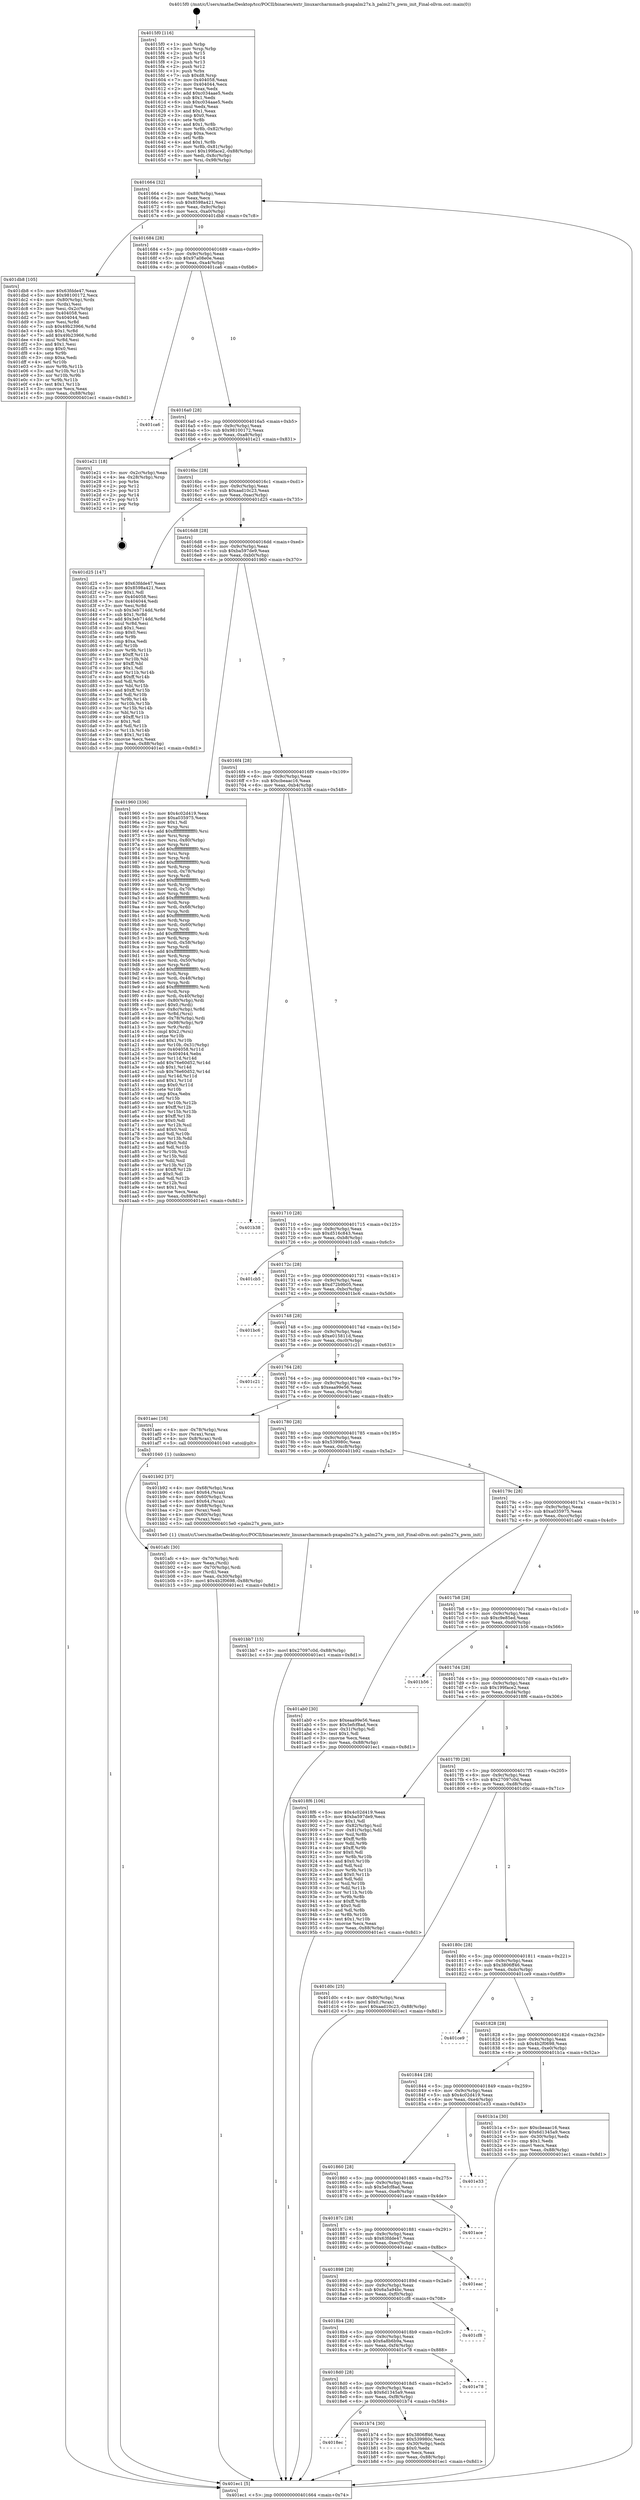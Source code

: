 digraph "0x4015f0" {
  label = "0x4015f0 (/mnt/c/Users/mathe/Desktop/tcc/POCII/binaries/extr_linuxarcharmmach-pxapalm27x.h_palm27x_pwm_init_Final-ollvm.out::main(0))"
  labelloc = "t"
  node[shape=record]

  Entry [label="",width=0.3,height=0.3,shape=circle,fillcolor=black,style=filled]
  "0x401664" [label="{
     0x401664 [32]\l
     | [instrs]\l
     &nbsp;&nbsp;0x401664 \<+6\>: mov -0x88(%rbp),%eax\l
     &nbsp;&nbsp;0x40166a \<+2\>: mov %eax,%ecx\l
     &nbsp;&nbsp;0x40166c \<+6\>: sub $0x8598a421,%ecx\l
     &nbsp;&nbsp;0x401672 \<+6\>: mov %eax,-0x9c(%rbp)\l
     &nbsp;&nbsp;0x401678 \<+6\>: mov %ecx,-0xa0(%rbp)\l
     &nbsp;&nbsp;0x40167e \<+6\>: je 0000000000401db8 \<main+0x7c8\>\l
  }"]
  "0x401db8" [label="{
     0x401db8 [105]\l
     | [instrs]\l
     &nbsp;&nbsp;0x401db8 \<+5\>: mov $0x63fdde47,%eax\l
     &nbsp;&nbsp;0x401dbd \<+5\>: mov $0x98100172,%ecx\l
     &nbsp;&nbsp;0x401dc2 \<+4\>: mov -0x80(%rbp),%rdx\l
     &nbsp;&nbsp;0x401dc6 \<+2\>: mov (%rdx),%esi\l
     &nbsp;&nbsp;0x401dc8 \<+3\>: mov %esi,-0x2c(%rbp)\l
     &nbsp;&nbsp;0x401dcb \<+7\>: mov 0x404058,%esi\l
     &nbsp;&nbsp;0x401dd2 \<+7\>: mov 0x404044,%edi\l
     &nbsp;&nbsp;0x401dd9 \<+3\>: mov %esi,%r8d\l
     &nbsp;&nbsp;0x401ddc \<+7\>: sub $0x49b23966,%r8d\l
     &nbsp;&nbsp;0x401de3 \<+4\>: sub $0x1,%r8d\l
     &nbsp;&nbsp;0x401de7 \<+7\>: add $0x49b23966,%r8d\l
     &nbsp;&nbsp;0x401dee \<+4\>: imul %r8d,%esi\l
     &nbsp;&nbsp;0x401df2 \<+3\>: and $0x1,%esi\l
     &nbsp;&nbsp;0x401df5 \<+3\>: cmp $0x0,%esi\l
     &nbsp;&nbsp;0x401df8 \<+4\>: sete %r9b\l
     &nbsp;&nbsp;0x401dfc \<+3\>: cmp $0xa,%edi\l
     &nbsp;&nbsp;0x401dff \<+4\>: setl %r10b\l
     &nbsp;&nbsp;0x401e03 \<+3\>: mov %r9b,%r11b\l
     &nbsp;&nbsp;0x401e06 \<+3\>: and %r10b,%r11b\l
     &nbsp;&nbsp;0x401e09 \<+3\>: xor %r10b,%r9b\l
     &nbsp;&nbsp;0x401e0c \<+3\>: or %r9b,%r11b\l
     &nbsp;&nbsp;0x401e0f \<+4\>: test $0x1,%r11b\l
     &nbsp;&nbsp;0x401e13 \<+3\>: cmovne %ecx,%eax\l
     &nbsp;&nbsp;0x401e16 \<+6\>: mov %eax,-0x88(%rbp)\l
     &nbsp;&nbsp;0x401e1c \<+5\>: jmp 0000000000401ec1 \<main+0x8d1\>\l
  }"]
  "0x401684" [label="{
     0x401684 [28]\l
     | [instrs]\l
     &nbsp;&nbsp;0x401684 \<+5\>: jmp 0000000000401689 \<main+0x99\>\l
     &nbsp;&nbsp;0x401689 \<+6\>: mov -0x9c(%rbp),%eax\l
     &nbsp;&nbsp;0x40168f \<+5\>: sub $0x97a08e0e,%eax\l
     &nbsp;&nbsp;0x401694 \<+6\>: mov %eax,-0xa4(%rbp)\l
     &nbsp;&nbsp;0x40169a \<+6\>: je 0000000000401ca6 \<main+0x6b6\>\l
  }"]
  Exit [label="",width=0.3,height=0.3,shape=circle,fillcolor=black,style=filled,peripheries=2]
  "0x401ca6" [label="{
     0x401ca6\l
  }", style=dashed]
  "0x4016a0" [label="{
     0x4016a0 [28]\l
     | [instrs]\l
     &nbsp;&nbsp;0x4016a0 \<+5\>: jmp 00000000004016a5 \<main+0xb5\>\l
     &nbsp;&nbsp;0x4016a5 \<+6\>: mov -0x9c(%rbp),%eax\l
     &nbsp;&nbsp;0x4016ab \<+5\>: sub $0x98100172,%eax\l
     &nbsp;&nbsp;0x4016b0 \<+6\>: mov %eax,-0xa8(%rbp)\l
     &nbsp;&nbsp;0x4016b6 \<+6\>: je 0000000000401e21 \<main+0x831\>\l
  }"]
  "0x401bb7" [label="{
     0x401bb7 [15]\l
     | [instrs]\l
     &nbsp;&nbsp;0x401bb7 \<+10\>: movl $0x27097c0d,-0x88(%rbp)\l
     &nbsp;&nbsp;0x401bc1 \<+5\>: jmp 0000000000401ec1 \<main+0x8d1\>\l
  }"]
  "0x401e21" [label="{
     0x401e21 [18]\l
     | [instrs]\l
     &nbsp;&nbsp;0x401e21 \<+3\>: mov -0x2c(%rbp),%eax\l
     &nbsp;&nbsp;0x401e24 \<+4\>: lea -0x28(%rbp),%rsp\l
     &nbsp;&nbsp;0x401e28 \<+1\>: pop %rbx\l
     &nbsp;&nbsp;0x401e29 \<+2\>: pop %r12\l
     &nbsp;&nbsp;0x401e2b \<+2\>: pop %r13\l
     &nbsp;&nbsp;0x401e2d \<+2\>: pop %r14\l
     &nbsp;&nbsp;0x401e2f \<+2\>: pop %r15\l
     &nbsp;&nbsp;0x401e31 \<+1\>: pop %rbp\l
     &nbsp;&nbsp;0x401e32 \<+1\>: ret\l
  }"]
  "0x4016bc" [label="{
     0x4016bc [28]\l
     | [instrs]\l
     &nbsp;&nbsp;0x4016bc \<+5\>: jmp 00000000004016c1 \<main+0xd1\>\l
     &nbsp;&nbsp;0x4016c1 \<+6\>: mov -0x9c(%rbp),%eax\l
     &nbsp;&nbsp;0x4016c7 \<+5\>: sub $0xaad10c23,%eax\l
     &nbsp;&nbsp;0x4016cc \<+6\>: mov %eax,-0xac(%rbp)\l
     &nbsp;&nbsp;0x4016d2 \<+6\>: je 0000000000401d25 \<main+0x735\>\l
  }"]
  "0x4018ec" [label="{
     0x4018ec\l
  }", style=dashed]
  "0x401d25" [label="{
     0x401d25 [147]\l
     | [instrs]\l
     &nbsp;&nbsp;0x401d25 \<+5\>: mov $0x63fdde47,%eax\l
     &nbsp;&nbsp;0x401d2a \<+5\>: mov $0x8598a421,%ecx\l
     &nbsp;&nbsp;0x401d2f \<+2\>: mov $0x1,%dl\l
     &nbsp;&nbsp;0x401d31 \<+7\>: mov 0x404058,%esi\l
     &nbsp;&nbsp;0x401d38 \<+7\>: mov 0x404044,%edi\l
     &nbsp;&nbsp;0x401d3f \<+3\>: mov %esi,%r8d\l
     &nbsp;&nbsp;0x401d42 \<+7\>: sub $0x3eb714dd,%r8d\l
     &nbsp;&nbsp;0x401d49 \<+4\>: sub $0x1,%r8d\l
     &nbsp;&nbsp;0x401d4d \<+7\>: add $0x3eb714dd,%r8d\l
     &nbsp;&nbsp;0x401d54 \<+4\>: imul %r8d,%esi\l
     &nbsp;&nbsp;0x401d58 \<+3\>: and $0x1,%esi\l
     &nbsp;&nbsp;0x401d5b \<+3\>: cmp $0x0,%esi\l
     &nbsp;&nbsp;0x401d5e \<+4\>: sete %r9b\l
     &nbsp;&nbsp;0x401d62 \<+3\>: cmp $0xa,%edi\l
     &nbsp;&nbsp;0x401d65 \<+4\>: setl %r10b\l
     &nbsp;&nbsp;0x401d69 \<+3\>: mov %r9b,%r11b\l
     &nbsp;&nbsp;0x401d6c \<+4\>: xor $0xff,%r11b\l
     &nbsp;&nbsp;0x401d70 \<+3\>: mov %r10b,%bl\l
     &nbsp;&nbsp;0x401d73 \<+3\>: xor $0xff,%bl\l
     &nbsp;&nbsp;0x401d76 \<+3\>: xor $0x1,%dl\l
     &nbsp;&nbsp;0x401d79 \<+3\>: mov %r11b,%r14b\l
     &nbsp;&nbsp;0x401d7c \<+4\>: and $0xff,%r14b\l
     &nbsp;&nbsp;0x401d80 \<+3\>: and %dl,%r9b\l
     &nbsp;&nbsp;0x401d83 \<+3\>: mov %bl,%r15b\l
     &nbsp;&nbsp;0x401d86 \<+4\>: and $0xff,%r15b\l
     &nbsp;&nbsp;0x401d8a \<+3\>: and %dl,%r10b\l
     &nbsp;&nbsp;0x401d8d \<+3\>: or %r9b,%r14b\l
     &nbsp;&nbsp;0x401d90 \<+3\>: or %r10b,%r15b\l
     &nbsp;&nbsp;0x401d93 \<+3\>: xor %r15b,%r14b\l
     &nbsp;&nbsp;0x401d96 \<+3\>: or %bl,%r11b\l
     &nbsp;&nbsp;0x401d99 \<+4\>: xor $0xff,%r11b\l
     &nbsp;&nbsp;0x401d9d \<+3\>: or $0x1,%dl\l
     &nbsp;&nbsp;0x401da0 \<+3\>: and %dl,%r11b\l
     &nbsp;&nbsp;0x401da3 \<+3\>: or %r11b,%r14b\l
     &nbsp;&nbsp;0x401da6 \<+4\>: test $0x1,%r14b\l
     &nbsp;&nbsp;0x401daa \<+3\>: cmovne %ecx,%eax\l
     &nbsp;&nbsp;0x401dad \<+6\>: mov %eax,-0x88(%rbp)\l
     &nbsp;&nbsp;0x401db3 \<+5\>: jmp 0000000000401ec1 \<main+0x8d1\>\l
  }"]
  "0x4016d8" [label="{
     0x4016d8 [28]\l
     | [instrs]\l
     &nbsp;&nbsp;0x4016d8 \<+5\>: jmp 00000000004016dd \<main+0xed\>\l
     &nbsp;&nbsp;0x4016dd \<+6\>: mov -0x9c(%rbp),%eax\l
     &nbsp;&nbsp;0x4016e3 \<+5\>: sub $0xba597de9,%eax\l
     &nbsp;&nbsp;0x4016e8 \<+6\>: mov %eax,-0xb0(%rbp)\l
     &nbsp;&nbsp;0x4016ee \<+6\>: je 0000000000401960 \<main+0x370\>\l
  }"]
  "0x401b74" [label="{
     0x401b74 [30]\l
     | [instrs]\l
     &nbsp;&nbsp;0x401b74 \<+5\>: mov $0x3806ff46,%eax\l
     &nbsp;&nbsp;0x401b79 \<+5\>: mov $0x539980c,%ecx\l
     &nbsp;&nbsp;0x401b7e \<+3\>: mov -0x30(%rbp),%edx\l
     &nbsp;&nbsp;0x401b81 \<+3\>: cmp $0x0,%edx\l
     &nbsp;&nbsp;0x401b84 \<+3\>: cmove %ecx,%eax\l
     &nbsp;&nbsp;0x401b87 \<+6\>: mov %eax,-0x88(%rbp)\l
     &nbsp;&nbsp;0x401b8d \<+5\>: jmp 0000000000401ec1 \<main+0x8d1\>\l
  }"]
  "0x401960" [label="{
     0x401960 [336]\l
     | [instrs]\l
     &nbsp;&nbsp;0x401960 \<+5\>: mov $0x4c02d419,%eax\l
     &nbsp;&nbsp;0x401965 \<+5\>: mov $0xa035975,%ecx\l
     &nbsp;&nbsp;0x40196a \<+2\>: mov $0x1,%dl\l
     &nbsp;&nbsp;0x40196c \<+3\>: mov %rsp,%rsi\l
     &nbsp;&nbsp;0x40196f \<+4\>: add $0xfffffffffffffff0,%rsi\l
     &nbsp;&nbsp;0x401973 \<+3\>: mov %rsi,%rsp\l
     &nbsp;&nbsp;0x401976 \<+4\>: mov %rsi,-0x80(%rbp)\l
     &nbsp;&nbsp;0x40197a \<+3\>: mov %rsp,%rsi\l
     &nbsp;&nbsp;0x40197d \<+4\>: add $0xfffffffffffffff0,%rsi\l
     &nbsp;&nbsp;0x401981 \<+3\>: mov %rsi,%rsp\l
     &nbsp;&nbsp;0x401984 \<+3\>: mov %rsp,%rdi\l
     &nbsp;&nbsp;0x401987 \<+4\>: add $0xfffffffffffffff0,%rdi\l
     &nbsp;&nbsp;0x40198b \<+3\>: mov %rdi,%rsp\l
     &nbsp;&nbsp;0x40198e \<+4\>: mov %rdi,-0x78(%rbp)\l
     &nbsp;&nbsp;0x401992 \<+3\>: mov %rsp,%rdi\l
     &nbsp;&nbsp;0x401995 \<+4\>: add $0xfffffffffffffff0,%rdi\l
     &nbsp;&nbsp;0x401999 \<+3\>: mov %rdi,%rsp\l
     &nbsp;&nbsp;0x40199c \<+4\>: mov %rdi,-0x70(%rbp)\l
     &nbsp;&nbsp;0x4019a0 \<+3\>: mov %rsp,%rdi\l
     &nbsp;&nbsp;0x4019a3 \<+4\>: add $0xfffffffffffffff0,%rdi\l
     &nbsp;&nbsp;0x4019a7 \<+3\>: mov %rdi,%rsp\l
     &nbsp;&nbsp;0x4019aa \<+4\>: mov %rdi,-0x68(%rbp)\l
     &nbsp;&nbsp;0x4019ae \<+3\>: mov %rsp,%rdi\l
     &nbsp;&nbsp;0x4019b1 \<+4\>: add $0xfffffffffffffff0,%rdi\l
     &nbsp;&nbsp;0x4019b5 \<+3\>: mov %rdi,%rsp\l
     &nbsp;&nbsp;0x4019b8 \<+4\>: mov %rdi,-0x60(%rbp)\l
     &nbsp;&nbsp;0x4019bc \<+3\>: mov %rsp,%rdi\l
     &nbsp;&nbsp;0x4019bf \<+4\>: add $0xfffffffffffffff0,%rdi\l
     &nbsp;&nbsp;0x4019c3 \<+3\>: mov %rdi,%rsp\l
     &nbsp;&nbsp;0x4019c6 \<+4\>: mov %rdi,-0x58(%rbp)\l
     &nbsp;&nbsp;0x4019ca \<+3\>: mov %rsp,%rdi\l
     &nbsp;&nbsp;0x4019cd \<+4\>: add $0xfffffffffffffff0,%rdi\l
     &nbsp;&nbsp;0x4019d1 \<+3\>: mov %rdi,%rsp\l
     &nbsp;&nbsp;0x4019d4 \<+4\>: mov %rdi,-0x50(%rbp)\l
     &nbsp;&nbsp;0x4019d8 \<+3\>: mov %rsp,%rdi\l
     &nbsp;&nbsp;0x4019db \<+4\>: add $0xfffffffffffffff0,%rdi\l
     &nbsp;&nbsp;0x4019df \<+3\>: mov %rdi,%rsp\l
     &nbsp;&nbsp;0x4019e2 \<+4\>: mov %rdi,-0x48(%rbp)\l
     &nbsp;&nbsp;0x4019e6 \<+3\>: mov %rsp,%rdi\l
     &nbsp;&nbsp;0x4019e9 \<+4\>: add $0xfffffffffffffff0,%rdi\l
     &nbsp;&nbsp;0x4019ed \<+3\>: mov %rdi,%rsp\l
     &nbsp;&nbsp;0x4019f0 \<+4\>: mov %rdi,-0x40(%rbp)\l
     &nbsp;&nbsp;0x4019f4 \<+4\>: mov -0x80(%rbp),%rdi\l
     &nbsp;&nbsp;0x4019f8 \<+6\>: movl $0x0,(%rdi)\l
     &nbsp;&nbsp;0x4019fe \<+7\>: mov -0x8c(%rbp),%r8d\l
     &nbsp;&nbsp;0x401a05 \<+3\>: mov %r8d,(%rsi)\l
     &nbsp;&nbsp;0x401a08 \<+4\>: mov -0x78(%rbp),%rdi\l
     &nbsp;&nbsp;0x401a0c \<+7\>: mov -0x98(%rbp),%r9\l
     &nbsp;&nbsp;0x401a13 \<+3\>: mov %r9,(%rdi)\l
     &nbsp;&nbsp;0x401a16 \<+3\>: cmpl $0x2,(%rsi)\l
     &nbsp;&nbsp;0x401a19 \<+4\>: setne %r10b\l
     &nbsp;&nbsp;0x401a1d \<+4\>: and $0x1,%r10b\l
     &nbsp;&nbsp;0x401a21 \<+4\>: mov %r10b,-0x31(%rbp)\l
     &nbsp;&nbsp;0x401a25 \<+8\>: mov 0x404058,%r11d\l
     &nbsp;&nbsp;0x401a2d \<+7\>: mov 0x404044,%ebx\l
     &nbsp;&nbsp;0x401a34 \<+3\>: mov %r11d,%r14d\l
     &nbsp;&nbsp;0x401a37 \<+7\>: add $0x76e60d52,%r14d\l
     &nbsp;&nbsp;0x401a3e \<+4\>: sub $0x1,%r14d\l
     &nbsp;&nbsp;0x401a42 \<+7\>: sub $0x76e60d52,%r14d\l
     &nbsp;&nbsp;0x401a49 \<+4\>: imul %r14d,%r11d\l
     &nbsp;&nbsp;0x401a4d \<+4\>: and $0x1,%r11d\l
     &nbsp;&nbsp;0x401a51 \<+4\>: cmp $0x0,%r11d\l
     &nbsp;&nbsp;0x401a55 \<+4\>: sete %r10b\l
     &nbsp;&nbsp;0x401a59 \<+3\>: cmp $0xa,%ebx\l
     &nbsp;&nbsp;0x401a5c \<+4\>: setl %r15b\l
     &nbsp;&nbsp;0x401a60 \<+3\>: mov %r10b,%r12b\l
     &nbsp;&nbsp;0x401a63 \<+4\>: xor $0xff,%r12b\l
     &nbsp;&nbsp;0x401a67 \<+3\>: mov %r15b,%r13b\l
     &nbsp;&nbsp;0x401a6a \<+4\>: xor $0xff,%r13b\l
     &nbsp;&nbsp;0x401a6e \<+3\>: xor $0x0,%dl\l
     &nbsp;&nbsp;0x401a71 \<+3\>: mov %r12b,%sil\l
     &nbsp;&nbsp;0x401a74 \<+4\>: and $0x0,%sil\l
     &nbsp;&nbsp;0x401a78 \<+3\>: and %dl,%r10b\l
     &nbsp;&nbsp;0x401a7b \<+3\>: mov %r13b,%dil\l
     &nbsp;&nbsp;0x401a7e \<+4\>: and $0x0,%dil\l
     &nbsp;&nbsp;0x401a82 \<+3\>: and %dl,%r15b\l
     &nbsp;&nbsp;0x401a85 \<+3\>: or %r10b,%sil\l
     &nbsp;&nbsp;0x401a88 \<+3\>: or %r15b,%dil\l
     &nbsp;&nbsp;0x401a8b \<+3\>: xor %dil,%sil\l
     &nbsp;&nbsp;0x401a8e \<+3\>: or %r13b,%r12b\l
     &nbsp;&nbsp;0x401a91 \<+4\>: xor $0xff,%r12b\l
     &nbsp;&nbsp;0x401a95 \<+3\>: or $0x0,%dl\l
     &nbsp;&nbsp;0x401a98 \<+3\>: and %dl,%r12b\l
     &nbsp;&nbsp;0x401a9b \<+3\>: or %r12b,%sil\l
     &nbsp;&nbsp;0x401a9e \<+4\>: test $0x1,%sil\l
     &nbsp;&nbsp;0x401aa2 \<+3\>: cmovne %ecx,%eax\l
     &nbsp;&nbsp;0x401aa5 \<+6\>: mov %eax,-0x88(%rbp)\l
     &nbsp;&nbsp;0x401aab \<+5\>: jmp 0000000000401ec1 \<main+0x8d1\>\l
  }"]
  "0x4016f4" [label="{
     0x4016f4 [28]\l
     | [instrs]\l
     &nbsp;&nbsp;0x4016f4 \<+5\>: jmp 00000000004016f9 \<main+0x109\>\l
     &nbsp;&nbsp;0x4016f9 \<+6\>: mov -0x9c(%rbp),%eax\l
     &nbsp;&nbsp;0x4016ff \<+5\>: sub $0xcbeaac16,%eax\l
     &nbsp;&nbsp;0x401704 \<+6\>: mov %eax,-0xb4(%rbp)\l
     &nbsp;&nbsp;0x40170a \<+6\>: je 0000000000401b38 \<main+0x548\>\l
  }"]
  "0x4018d0" [label="{
     0x4018d0 [28]\l
     | [instrs]\l
     &nbsp;&nbsp;0x4018d0 \<+5\>: jmp 00000000004018d5 \<main+0x2e5\>\l
     &nbsp;&nbsp;0x4018d5 \<+6\>: mov -0x9c(%rbp),%eax\l
     &nbsp;&nbsp;0x4018db \<+5\>: sub $0x6d1345a9,%eax\l
     &nbsp;&nbsp;0x4018e0 \<+6\>: mov %eax,-0xf8(%rbp)\l
     &nbsp;&nbsp;0x4018e6 \<+6\>: je 0000000000401b74 \<main+0x584\>\l
  }"]
  "0x401b38" [label="{
     0x401b38\l
  }", style=dashed]
  "0x401710" [label="{
     0x401710 [28]\l
     | [instrs]\l
     &nbsp;&nbsp;0x401710 \<+5\>: jmp 0000000000401715 \<main+0x125\>\l
     &nbsp;&nbsp;0x401715 \<+6\>: mov -0x9c(%rbp),%eax\l
     &nbsp;&nbsp;0x40171b \<+5\>: sub $0xd516c843,%eax\l
     &nbsp;&nbsp;0x401720 \<+6\>: mov %eax,-0xb8(%rbp)\l
     &nbsp;&nbsp;0x401726 \<+6\>: je 0000000000401cb5 \<main+0x6c5\>\l
  }"]
  "0x401e78" [label="{
     0x401e78\l
  }", style=dashed]
  "0x401cb5" [label="{
     0x401cb5\l
  }", style=dashed]
  "0x40172c" [label="{
     0x40172c [28]\l
     | [instrs]\l
     &nbsp;&nbsp;0x40172c \<+5\>: jmp 0000000000401731 \<main+0x141\>\l
     &nbsp;&nbsp;0x401731 \<+6\>: mov -0x9c(%rbp),%eax\l
     &nbsp;&nbsp;0x401737 \<+5\>: sub $0xd72b9b05,%eax\l
     &nbsp;&nbsp;0x40173c \<+6\>: mov %eax,-0xbc(%rbp)\l
     &nbsp;&nbsp;0x401742 \<+6\>: je 0000000000401bc6 \<main+0x5d6\>\l
  }"]
  "0x4018b4" [label="{
     0x4018b4 [28]\l
     | [instrs]\l
     &nbsp;&nbsp;0x4018b4 \<+5\>: jmp 00000000004018b9 \<main+0x2c9\>\l
     &nbsp;&nbsp;0x4018b9 \<+6\>: mov -0x9c(%rbp),%eax\l
     &nbsp;&nbsp;0x4018bf \<+5\>: sub $0x6a8b6b9a,%eax\l
     &nbsp;&nbsp;0x4018c4 \<+6\>: mov %eax,-0xf4(%rbp)\l
     &nbsp;&nbsp;0x4018ca \<+6\>: je 0000000000401e78 \<main+0x888\>\l
  }"]
  "0x401bc6" [label="{
     0x401bc6\l
  }", style=dashed]
  "0x401748" [label="{
     0x401748 [28]\l
     | [instrs]\l
     &nbsp;&nbsp;0x401748 \<+5\>: jmp 000000000040174d \<main+0x15d\>\l
     &nbsp;&nbsp;0x40174d \<+6\>: mov -0x9c(%rbp),%eax\l
     &nbsp;&nbsp;0x401753 \<+5\>: sub $0xe015811d,%eax\l
     &nbsp;&nbsp;0x401758 \<+6\>: mov %eax,-0xc0(%rbp)\l
     &nbsp;&nbsp;0x40175e \<+6\>: je 0000000000401c21 \<main+0x631\>\l
  }"]
  "0x401cf8" [label="{
     0x401cf8\l
  }", style=dashed]
  "0x401c21" [label="{
     0x401c21\l
  }", style=dashed]
  "0x401764" [label="{
     0x401764 [28]\l
     | [instrs]\l
     &nbsp;&nbsp;0x401764 \<+5\>: jmp 0000000000401769 \<main+0x179\>\l
     &nbsp;&nbsp;0x401769 \<+6\>: mov -0x9c(%rbp),%eax\l
     &nbsp;&nbsp;0x40176f \<+5\>: sub $0xeaa99e56,%eax\l
     &nbsp;&nbsp;0x401774 \<+6\>: mov %eax,-0xc4(%rbp)\l
     &nbsp;&nbsp;0x40177a \<+6\>: je 0000000000401aec \<main+0x4fc\>\l
  }"]
  "0x401898" [label="{
     0x401898 [28]\l
     | [instrs]\l
     &nbsp;&nbsp;0x401898 \<+5\>: jmp 000000000040189d \<main+0x2ad\>\l
     &nbsp;&nbsp;0x40189d \<+6\>: mov -0x9c(%rbp),%eax\l
     &nbsp;&nbsp;0x4018a3 \<+5\>: sub $0x6a5a94bc,%eax\l
     &nbsp;&nbsp;0x4018a8 \<+6\>: mov %eax,-0xf0(%rbp)\l
     &nbsp;&nbsp;0x4018ae \<+6\>: je 0000000000401cf8 \<main+0x708\>\l
  }"]
  "0x401aec" [label="{
     0x401aec [16]\l
     | [instrs]\l
     &nbsp;&nbsp;0x401aec \<+4\>: mov -0x78(%rbp),%rax\l
     &nbsp;&nbsp;0x401af0 \<+3\>: mov (%rax),%rax\l
     &nbsp;&nbsp;0x401af3 \<+4\>: mov 0x8(%rax),%rdi\l
     &nbsp;&nbsp;0x401af7 \<+5\>: call 0000000000401040 \<atoi@plt\>\l
     | [calls]\l
     &nbsp;&nbsp;0x401040 \{1\} (unknown)\l
  }"]
  "0x401780" [label="{
     0x401780 [28]\l
     | [instrs]\l
     &nbsp;&nbsp;0x401780 \<+5\>: jmp 0000000000401785 \<main+0x195\>\l
     &nbsp;&nbsp;0x401785 \<+6\>: mov -0x9c(%rbp),%eax\l
     &nbsp;&nbsp;0x40178b \<+5\>: sub $0x539980c,%eax\l
     &nbsp;&nbsp;0x401790 \<+6\>: mov %eax,-0xc8(%rbp)\l
     &nbsp;&nbsp;0x401796 \<+6\>: je 0000000000401b92 \<main+0x5a2\>\l
  }"]
  "0x401eac" [label="{
     0x401eac\l
  }", style=dashed]
  "0x401b92" [label="{
     0x401b92 [37]\l
     | [instrs]\l
     &nbsp;&nbsp;0x401b92 \<+4\>: mov -0x68(%rbp),%rax\l
     &nbsp;&nbsp;0x401b96 \<+6\>: movl $0x64,(%rax)\l
     &nbsp;&nbsp;0x401b9c \<+4\>: mov -0x60(%rbp),%rax\l
     &nbsp;&nbsp;0x401ba0 \<+6\>: movl $0x64,(%rax)\l
     &nbsp;&nbsp;0x401ba6 \<+4\>: mov -0x68(%rbp),%rax\l
     &nbsp;&nbsp;0x401baa \<+2\>: mov (%rax),%edi\l
     &nbsp;&nbsp;0x401bac \<+4\>: mov -0x60(%rbp),%rax\l
     &nbsp;&nbsp;0x401bb0 \<+2\>: mov (%rax),%esi\l
     &nbsp;&nbsp;0x401bb2 \<+5\>: call 00000000004015e0 \<palm27x_pwm_init\>\l
     | [calls]\l
     &nbsp;&nbsp;0x4015e0 \{1\} (/mnt/c/Users/mathe/Desktop/tcc/POCII/binaries/extr_linuxarcharmmach-pxapalm27x.h_palm27x_pwm_init_Final-ollvm.out::palm27x_pwm_init)\l
  }"]
  "0x40179c" [label="{
     0x40179c [28]\l
     | [instrs]\l
     &nbsp;&nbsp;0x40179c \<+5\>: jmp 00000000004017a1 \<main+0x1b1\>\l
     &nbsp;&nbsp;0x4017a1 \<+6\>: mov -0x9c(%rbp),%eax\l
     &nbsp;&nbsp;0x4017a7 \<+5\>: sub $0xa035975,%eax\l
     &nbsp;&nbsp;0x4017ac \<+6\>: mov %eax,-0xcc(%rbp)\l
     &nbsp;&nbsp;0x4017b2 \<+6\>: je 0000000000401ab0 \<main+0x4c0\>\l
  }"]
  "0x40187c" [label="{
     0x40187c [28]\l
     | [instrs]\l
     &nbsp;&nbsp;0x40187c \<+5\>: jmp 0000000000401881 \<main+0x291\>\l
     &nbsp;&nbsp;0x401881 \<+6\>: mov -0x9c(%rbp),%eax\l
     &nbsp;&nbsp;0x401887 \<+5\>: sub $0x63fdde47,%eax\l
     &nbsp;&nbsp;0x40188c \<+6\>: mov %eax,-0xec(%rbp)\l
     &nbsp;&nbsp;0x401892 \<+6\>: je 0000000000401eac \<main+0x8bc\>\l
  }"]
  "0x401ab0" [label="{
     0x401ab0 [30]\l
     | [instrs]\l
     &nbsp;&nbsp;0x401ab0 \<+5\>: mov $0xeaa99e56,%eax\l
     &nbsp;&nbsp;0x401ab5 \<+5\>: mov $0x5efcf8ad,%ecx\l
     &nbsp;&nbsp;0x401aba \<+3\>: mov -0x31(%rbp),%dl\l
     &nbsp;&nbsp;0x401abd \<+3\>: test $0x1,%dl\l
     &nbsp;&nbsp;0x401ac0 \<+3\>: cmovne %ecx,%eax\l
     &nbsp;&nbsp;0x401ac3 \<+6\>: mov %eax,-0x88(%rbp)\l
     &nbsp;&nbsp;0x401ac9 \<+5\>: jmp 0000000000401ec1 \<main+0x8d1\>\l
  }"]
  "0x4017b8" [label="{
     0x4017b8 [28]\l
     | [instrs]\l
     &nbsp;&nbsp;0x4017b8 \<+5\>: jmp 00000000004017bd \<main+0x1cd\>\l
     &nbsp;&nbsp;0x4017bd \<+6\>: mov -0x9c(%rbp),%eax\l
     &nbsp;&nbsp;0x4017c3 \<+5\>: sub $0xc9e85ed,%eax\l
     &nbsp;&nbsp;0x4017c8 \<+6\>: mov %eax,-0xd0(%rbp)\l
     &nbsp;&nbsp;0x4017ce \<+6\>: je 0000000000401b56 \<main+0x566\>\l
  }"]
  "0x401ace" [label="{
     0x401ace\l
  }", style=dashed]
  "0x401b56" [label="{
     0x401b56\l
  }", style=dashed]
  "0x4017d4" [label="{
     0x4017d4 [28]\l
     | [instrs]\l
     &nbsp;&nbsp;0x4017d4 \<+5\>: jmp 00000000004017d9 \<main+0x1e9\>\l
     &nbsp;&nbsp;0x4017d9 \<+6\>: mov -0x9c(%rbp),%eax\l
     &nbsp;&nbsp;0x4017df \<+5\>: sub $0x199face2,%eax\l
     &nbsp;&nbsp;0x4017e4 \<+6\>: mov %eax,-0xd4(%rbp)\l
     &nbsp;&nbsp;0x4017ea \<+6\>: je 00000000004018f6 \<main+0x306\>\l
  }"]
  "0x401860" [label="{
     0x401860 [28]\l
     | [instrs]\l
     &nbsp;&nbsp;0x401860 \<+5\>: jmp 0000000000401865 \<main+0x275\>\l
     &nbsp;&nbsp;0x401865 \<+6\>: mov -0x9c(%rbp),%eax\l
     &nbsp;&nbsp;0x40186b \<+5\>: sub $0x5efcf8ad,%eax\l
     &nbsp;&nbsp;0x401870 \<+6\>: mov %eax,-0xe8(%rbp)\l
     &nbsp;&nbsp;0x401876 \<+6\>: je 0000000000401ace \<main+0x4de\>\l
  }"]
  "0x4018f6" [label="{
     0x4018f6 [106]\l
     | [instrs]\l
     &nbsp;&nbsp;0x4018f6 \<+5\>: mov $0x4c02d419,%eax\l
     &nbsp;&nbsp;0x4018fb \<+5\>: mov $0xba597de9,%ecx\l
     &nbsp;&nbsp;0x401900 \<+2\>: mov $0x1,%dl\l
     &nbsp;&nbsp;0x401902 \<+7\>: mov -0x82(%rbp),%sil\l
     &nbsp;&nbsp;0x401909 \<+7\>: mov -0x81(%rbp),%dil\l
     &nbsp;&nbsp;0x401910 \<+3\>: mov %sil,%r8b\l
     &nbsp;&nbsp;0x401913 \<+4\>: xor $0xff,%r8b\l
     &nbsp;&nbsp;0x401917 \<+3\>: mov %dil,%r9b\l
     &nbsp;&nbsp;0x40191a \<+4\>: xor $0xff,%r9b\l
     &nbsp;&nbsp;0x40191e \<+3\>: xor $0x0,%dl\l
     &nbsp;&nbsp;0x401921 \<+3\>: mov %r8b,%r10b\l
     &nbsp;&nbsp;0x401924 \<+4\>: and $0x0,%r10b\l
     &nbsp;&nbsp;0x401928 \<+3\>: and %dl,%sil\l
     &nbsp;&nbsp;0x40192b \<+3\>: mov %r9b,%r11b\l
     &nbsp;&nbsp;0x40192e \<+4\>: and $0x0,%r11b\l
     &nbsp;&nbsp;0x401932 \<+3\>: and %dl,%dil\l
     &nbsp;&nbsp;0x401935 \<+3\>: or %sil,%r10b\l
     &nbsp;&nbsp;0x401938 \<+3\>: or %dil,%r11b\l
     &nbsp;&nbsp;0x40193b \<+3\>: xor %r11b,%r10b\l
     &nbsp;&nbsp;0x40193e \<+3\>: or %r9b,%r8b\l
     &nbsp;&nbsp;0x401941 \<+4\>: xor $0xff,%r8b\l
     &nbsp;&nbsp;0x401945 \<+3\>: or $0x0,%dl\l
     &nbsp;&nbsp;0x401948 \<+3\>: and %dl,%r8b\l
     &nbsp;&nbsp;0x40194b \<+3\>: or %r8b,%r10b\l
     &nbsp;&nbsp;0x40194e \<+4\>: test $0x1,%r10b\l
     &nbsp;&nbsp;0x401952 \<+3\>: cmovne %ecx,%eax\l
     &nbsp;&nbsp;0x401955 \<+6\>: mov %eax,-0x88(%rbp)\l
     &nbsp;&nbsp;0x40195b \<+5\>: jmp 0000000000401ec1 \<main+0x8d1\>\l
  }"]
  "0x4017f0" [label="{
     0x4017f0 [28]\l
     | [instrs]\l
     &nbsp;&nbsp;0x4017f0 \<+5\>: jmp 00000000004017f5 \<main+0x205\>\l
     &nbsp;&nbsp;0x4017f5 \<+6\>: mov -0x9c(%rbp),%eax\l
     &nbsp;&nbsp;0x4017fb \<+5\>: sub $0x27097c0d,%eax\l
     &nbsp;&nbsp;0x401800 \<+6\>: mov %eax,-0xd8(%rbp)\l
     &nbsp;&nbsp;0x401806 \<+6\>: je 0000000000401d0c \<main+0x71c\>\l
  }"]
  "0x401ec1" [label="{
     0x401ec1 [5]\l
     | [instrs]\l
     &nbsp;&nbsp;0x401ec1 \<+5\>: jmp 0000000000401664 \<main+0x74\>\l
  }"]
  "0x4015f0" [label="{
     0x4015f0 [116]\l
     | [instrs]\l
     &nbsp;&nbsp;0x4015f0 \<+1\>: push %rbp\l
     &nbsp;&nbsp;0x4015f1 \<+3\>: mov %rsp,%rbp\l
     &nbsp;&nbsp;0x4015f4 \<+2\>: push %r15\l
     &nbsp;&nbsp;0x4015f6 \<+2\>: push %r14\l
     &nbsp;&nbsp;0x4015f8 \<+2\>: push %r13\l
     &nbsp;&nbsp;0x4015fa \<+2\>: push %r12\l
     &nbsp;&nbsp;0x4015fc \<+1\>: push %rbx\l
     &nbsp;&nbsp;0x4015fd \<+7\>: sub $0xd8,%rsp\l
     &nbsp;&nbsp;0x401604 \<+7\>: mov 0x404058,%eax\l
     &nbsp;&nbsp;0x40160b \<+7\>: mov 0x404044,%ecx\l
     &nbsp;&nbsp;0x401612 \<+2\>: mov %eax,%edx\l
     &nbsp;&nbsp;0x401614 \<+6\>: add $0xc034aae5,%edx\l
     &nbsp;&nbsp;0x40161a \<+3\>: sub $0x1,%edx\l
     &nbsp;&nbsp;0x40161d \<+6\>: sub $0xc034aae5,%edx\l
     &nbsp;&nbsp;0x401623 \<+3\>: imul %edx,%eax\l
     &nbsp;&nbsp;0x401626 \<+3\>: and $0x1,%eax\l
     &nbsp;&nbsp;0x401629 \<+3\>: cmp $0x0,%eax\l
     &nbsp;&nbsp;0x40162c \<+4\>: sete %r8b\l
     &nbsp;&nbsp;0x401630 \<+4\>: and $0x1,%r8b\l
     &nbsp;&nbsp;0x401634 \<+7\>: mov %r8b,-0x82(%rbp)\l
     &nbsp;&nbsp;0x40163b \<+3\>: cmp $0xa,%ecx\l
     &nbsp;&nbsp;0x40163e \<+4\>: setl %r8b\l
     &nbsp;&nbsp;0x401642 \<+4\>: and $0x1,%r8b\l
     &nbsp;&nbsp;0x401646 \<+7\>: mov %r8b,-0x81(%rbp)\l
     &nbsp;&nbsp;0x40164d \<+10\>: movl $0x199face2,-0x88(%rbp)\l
     &nbsp;&nbsp;0x401657 \<+6\>: mov %edi,-0x8c(%rbp)\l
     &nbsp;&nbsp;0x40165d \<+7\>: mov %rsi,-0x98(%rbp)\l
  }"]
  "0x401e33" [label="{
     0x401e33\l
  }", style=dashed]
  "0x401afc" [label="{
     0x401afc [30]\l
     | [instrs]\l
     &nbsp;&nbsp;0x401afc \<+4\>: mov -0x70(%rbp),%rdi\l
     &nbsp;&nbsp;0x401b00 \<+2\>: mov %eax,(%rdi)\l
     &nbsp;&nbsp;0x401b02 \<+4\>: mov -0x70(%rbp),%rdi\l
     &nbsp;&nbsp;0x401b06 \<+2\>: mov (%rdi),%eax\l
     &nbsp;&nbsp;0x401b08 \<+3\>: mov %eax,-0x30(%rbp)\l
     &nbsp;&nbsp;0x401b0b \<+10\>: movl $0x4b2f0698,-0x88(%rbp)\l
     &nbsp;&nbsp;0x401b15 \<+5\>: jmp 0000000000401ec1 \<main+0x8d1\>\l
  }"]
  "0x401844" [label="{
     0x401844 [28]\l
     | [instrs]\l
     &nbsp;&nbsp;0x401844 \<+5\>: jmp 0000000000401849 \<main+0x259\>\l
     &nbsp;&nbsp;0x401849 \<+6\>: mov -0x9c(%rbp),%eax\l
     &nbsp;&nbsp;0x40184f \<+5\>: sub $0x4c02d419,%eax\l
     &nbsp;&nbsp;0x401854 \<+6\>: mov %eax,-0xe4(%rbp)\l
     &nbsp;&nbsp;0x40185a \<+6\>: je 0000000000401e33 \<main+0x843\>\l
  }"]
  "0x401d0c" [label="{
     0x401d0c [25]\l
     | [instrs]\l
     &nbsp;&nbsp;0x401d0c \<+4\>: mov -0x80(%rbp),%rax\l
     &nbsp;&nbsp;0x401d10 \<+6\>: movl $0x0,(%rax)\l
     &nbsp;&nbsp;0x401d16 \<+10\>: movl $0xaad10c23,-0x88(%rbp)\l
     &nbsp;&nbsp;0x401d20 \<+5\>: jmp 0000000000401ec1 \<main+0x8d1\>\l
  }"]
  "0x40180c" [label="{
     0x40180c [28]\l
     | [instrs]\l
     &nbsp;&nbsp;0x40180c \<+5\>: jmp 0000000000401811 \<main+0x221\>\l
     &nbsp;&nbsp;0x401811 \<+6\>: mov -0x9c(%rbp),%eax\l
     &nbsp;&nbsp;0x401817 \<+5\>: sub $0x3806ff46,%eax\l
     &nbsp;&nbsp;0x40181c \<+6\>: mov %eax,-0xdc(%rbp)\l
     &nbsp;&nbsp;0x401822 \<+6\>: je 0000000000401ce9 \<main+0x6f9\>\l
  }"]
  "0x401b1a" [label="{
     0x401b1a [30]\l
     | [instrs]\l
     &nbsp;&nbsp;0x401b1a \<+5\>: mov $0xcbeaac16,%eax\l
     &nbsp;&nbsp;0x401b1f \<+5\>: mov $0x6d1345a9,%ecx\l
     &nbsp;&nbsp;0x401b24 \<+3\>: mov -0x30(%rbp),%edx\l
     &nbsp;&nbsp;0x401b27 \<+3\>: cmp $0x1,%edx\l
     &nbsp;&nbsp;0x401b2a \<+3\>: cmovl %ecx,%eax\l
     &nbsp;&nbsp;0x401b2d \<+6\>: mov %eax,-0x88(%rbp)\l
     &nbsp;&nbsp;0x401b33 \<+5\>: jmp 0000000000401ec1 \<main+0x8d1\>\l
  }"]
  "0x401ce9" [label="{
     0x401ce9\l
  }", style=dashed]
  "0x401828" [label="{
     0x401828 [28]\l
     | [instrs]\l
     &nbsp;&nbsp;0x401828 \<+5\>: jmp 000000000040182d \<main+0x23d\>\l
     &nbsp;&nbsp;0x40182d \<+6\>: mov -0x9c(%rbp),%eax\l
     &nbsp;&nbsp;0x401833 \<+5\>: sub $0x4b2f0698,%eax\l
     &nbsp;&nbsp;0x401838 \<+6\>: mov %eax,-0xe0(%rbp)\l
     &nbsp;&nbsp;0x40183e \<+6\>: je 0000000000401b1a \<main+0x52a\>\l
  }"]
  Entry -> "0x4015f0" [label=" 1"]
  "0x401664" -> "0x401db8" [label=" 1"]
  "0x401664" -> "0x401684" [label=" 10"]
  "0x401e21" -> Exit [label=" 1"]
  "0x401684" -> "0x401ca6" [label=" 0"]
  "0x401684" -> "0x4016a0" [label=" 10"]
  "0x401db8" -> "0x401ec1" [label=" 1"]
  "0x4016a0" -> "0x401e21" [label=" 1"]
  "0x4016a0" -> "0x4016bc" [label=" 9"]
  "0x401d25" -> "0x401ec1" [label=" 1"]
  "0x4016bc" -> "0x401d25" [label=" 1"]
  "0x4016bc" -> "0x4016d8" [label=" 8"]
  "0x401d0c" -> "0x401ec1" [label=" 1"]
  "0x4016d8" -> "0x401960" [label=" 1"]
  "0x4016d8" -> "0x4016f4" [label=" 7"]
  "0x401bb7" -> "0x401ec1" [label=" 1"]
  "0x4016f4" -> "0x401b38" [label=" 0"]
  "0x4016f4" -> "0x401710" [label=" 7"]
  "0x401b74" -> "0x401ec1" [label=" 1"]
  "0x401710" -> "0x401cb5" [label=" 0"]
  "0x401710" -> "0x40172c" [label=" 7"]
  "0x4018d0" -> "0x4018ec" [label=" 0"]
  "0x40172c" -> "0x401bc6" [label=" 0"]
  "0x40172c" -> "0x401748" [label=" 7"]
  "0x401b92" -> "0x401bb7" [label=" 1"]
  "0x401748" -> "0x401c21" [label=" 0"]
  "0x401748" -> "0x401764" [label=" 7"]
  "0x4018b4" -> "0x4018d0" [label=" 1"]
  "0x401764" -> "0x401aec" [label=" 1"]
  "0x401764" -> "0x401780" [label=" 6"]
  "0x4018d0" -> "0x401b74" [label=" 1"]
  "0x401780" -> "0x401b92" [label=" 1"]
  "0x401780" -> "0x40179c" [label=" 5"]
  "0x401898" -> "0x4018b4" [label=" 1"]
  "0x40179c" -> "0x401ab0" [label=" 1"]
  "0x40179c" -> "0x4017b8" [label=" 4"]
  "0x4018b4" -> "0x401e78" [label=" 0"]
  "0x4017b8" -> "0x401b56" [label=" 0"]
  "0x4017b8" -> "0x4017d4" [label=" 4"]
  "0x40187c" -> "0x401898" [label=" 1"]
  "0x4017d4" -> "0x4018f6" [label=" 1"]
  "0x4017d4" -> "0x4017f0" [label=" 3"]
  "0x4018f6" -> "0x401ec1" [label=" 1"]
  "0x4015f0" -> "0x401664" [label=" 1"]
  "0x401ec1" -> "0x401664" [label=" 10"]
  "0x401898" -> "0x401cf8" [label=" 0"]
  "0x401960" -> "0x401ec1" [label=" 1"]
  "0x401ab0" -> "0x401ec1" [label=" 1"]
  "0x401aec" -> "0x401afc" [label=" 1"]
  "0x401afc" -> "0x401ec1" [label=" 1"]
  "0x401860" -> "0x40187c" [label=" 1"]
  "0x4017f0" -> "0x401d0c" [label=" 1"]
  "0x4017f0" -> "0x40180c" [label=" 2"]
  "0x40187c" -> "0x401eac" [label=" 0"]
  "0x40180c" -> "0x401ce9" [label=" 0"]
  "0x40180c" -> "0x401828" [label=" 2"]
  "0x401844" -> "0x401860" [label=" 1"]
  "0x401828" -> "0x401b1a" [label=" 1"]
  "0x401828" -> "0x401844" [label=" 1"]
  "0x401b1a" -> "0x401ec1" [label=" 1"]
  "0x401860" -> "0x401ace" [label=" 0"]
  "0x401844" -> "0x401e33" [label=" 0"]
}
